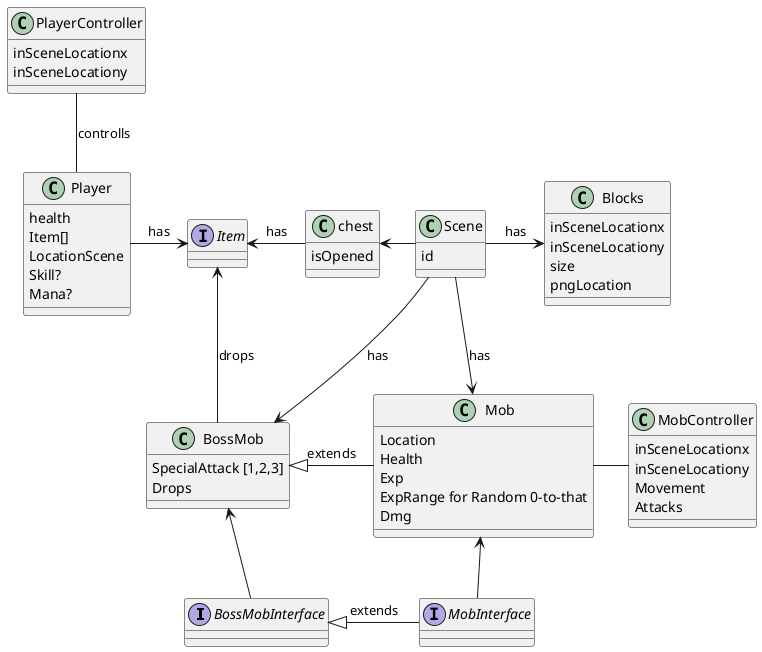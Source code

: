 @startuml
interface BossMobInterface {

}

interface MobInterface {

}
interface Item {

}

class chest {
    isOpened
}

class Blocks {
    inSceneLocationx
    inSceneLocationy
    size
    pngLocation
}

class MobController {
    inSceneLocationx
    inSceneLocationy
    Movement
    Attacks
}

class Mob {
    Location
    Health
    Exp
    ExpRange for Random 0-to-that
    Dmg
}

class BossMob {
    SpecialAttack [1,2,3]
    Drops
}

class PlayerController {
    inSceneLocationx
    inSceneLocationy
}

class Player {
    health
    Item[]
    LocationScene
    Skill?
    Mana?
}

class Scene {
    id
}

BossMobInterface <|-right- MobInterface : extends
BossMob <|-right- Mob : extends
BossMob <-- BossMobInterface
Mob <-- MobInterface

PlayerController -- Player : controlls
Player -right-> Item : has

Scene --> Mob : has
Scene --> BossMob : has
Scene -right-> Blocks : has
chest <-right- Scene
chest -left-> Item : has

Item <-- BossMob : drops

Mob -right- MobController

@enduml